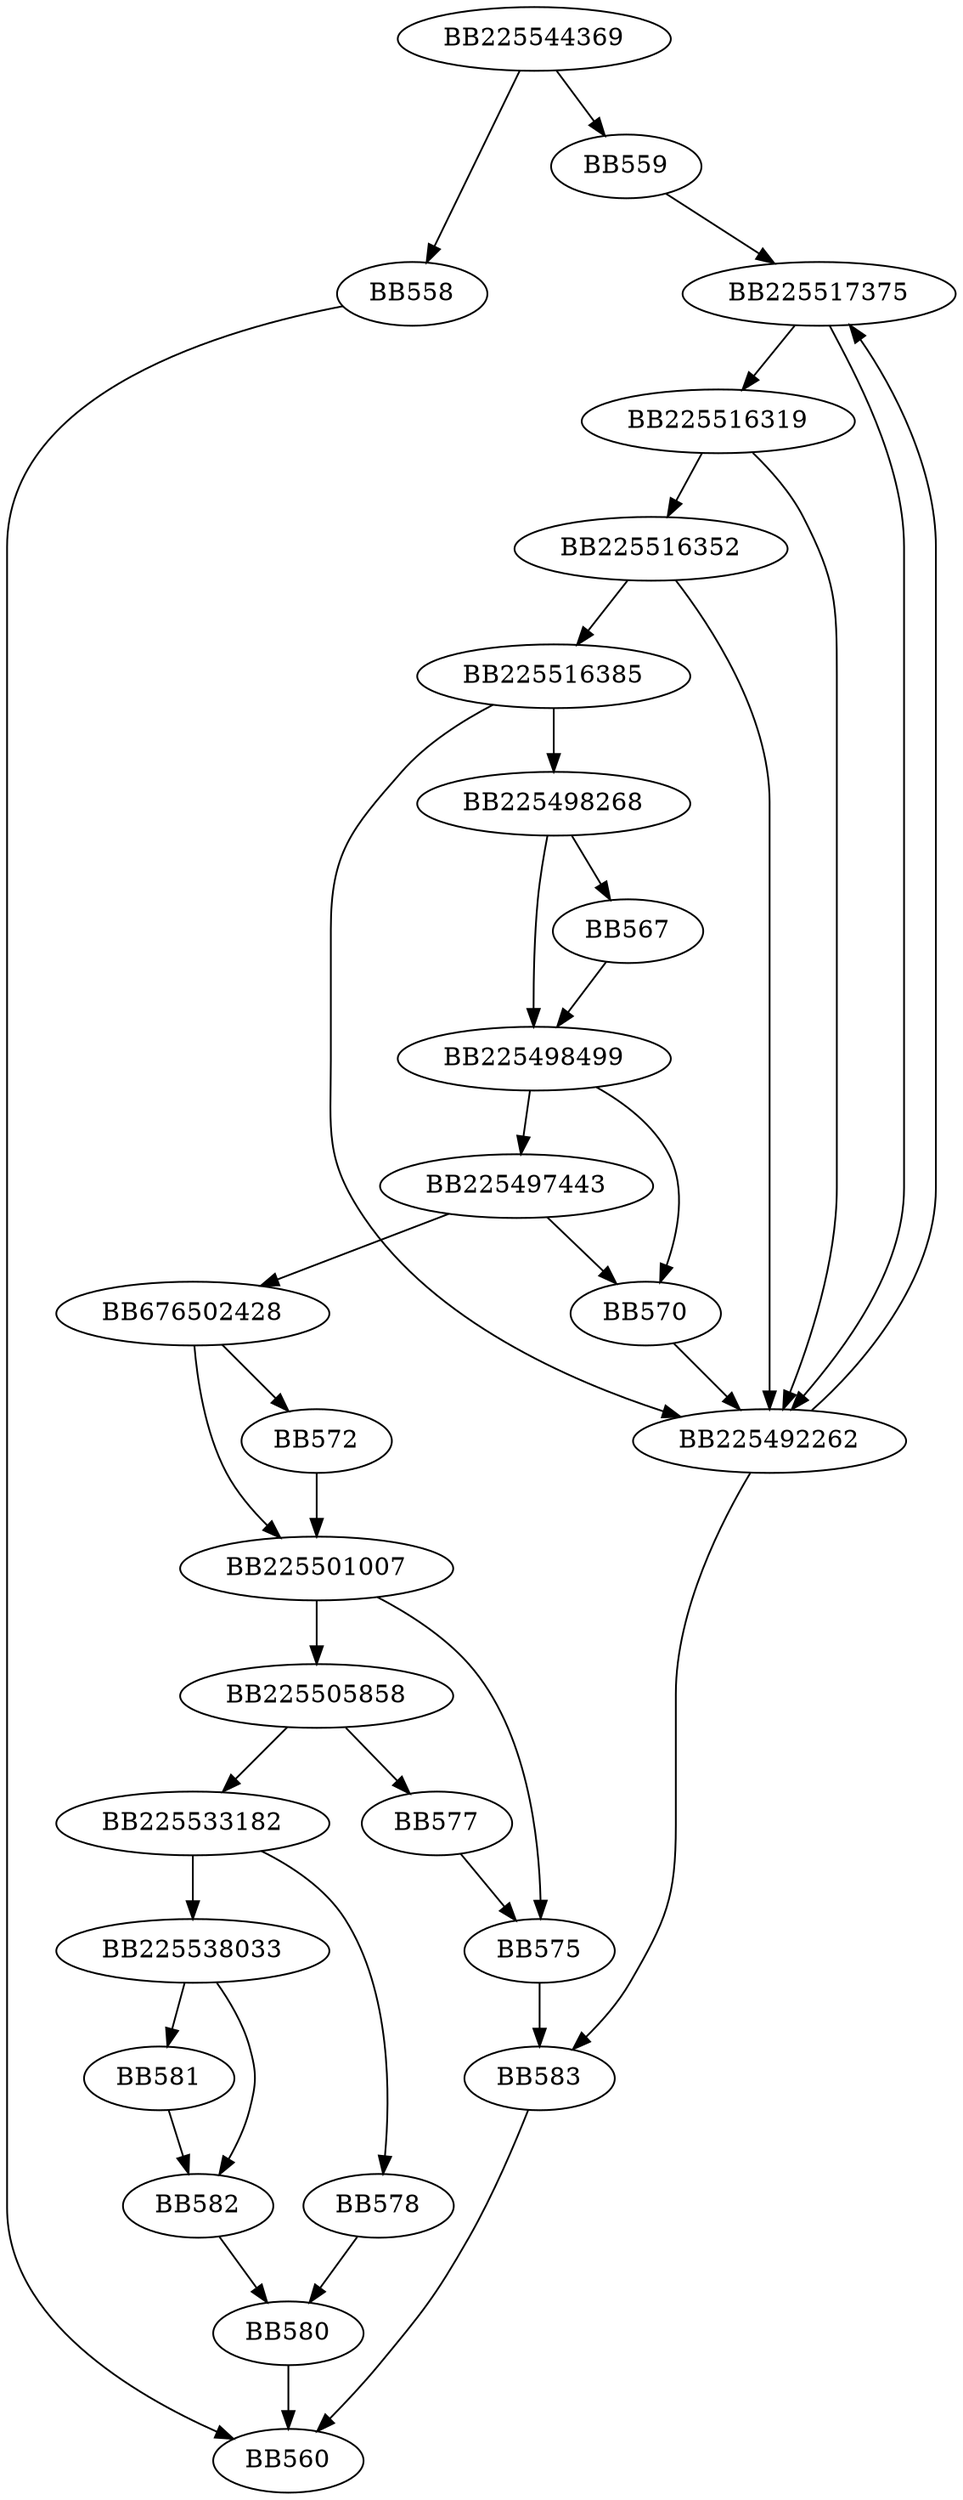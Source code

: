 digraph G{
	BB225544369->BB558;
	BB225544369->BB559;
	BB558->BB560;
	BB559->BB225517375;
	BB225517375->BB225516319;
	BB225517375->BB225492262;
	BB225516319->BB225516352;
	BB225516319->BB225492262;
	BB225516352->BB225516385;
	BB225516352->BB225492262;
	BB225516385->BB225498268;
	BB225516385->BB225492262;
	BB225498268->BB567;
	BB225498268->BB225498499;
	BB567->BB225498499;
	BB225498499->BB225497443;
	BB225498499->BB570;
	BB225497443->BB676502428;
	BB225497443->BB570;
	BB676502428->BB572;
	BB676502428->BB225501007;
	BB572->BB225501007;
	BB225501007->BB225505858;
	BB225501007->BB575;
	BB225505858->BB225533182;
	BB225505858->BB577;
	BB225533182->BB578;
	BB225533182->BB225538033;
	BB578->BB580;
	BB225538033->BB581;
	BB225538033->BB582;
	BB581->BB582;
	BB582->BB580;
	BB577->BB575;
	BB575->BB583;
	BB570->BB225492262;
	BB225492262->BB225517375;
	BB225492262->BB583;
	BB583->BB560;
	BB580->BB560;
}
